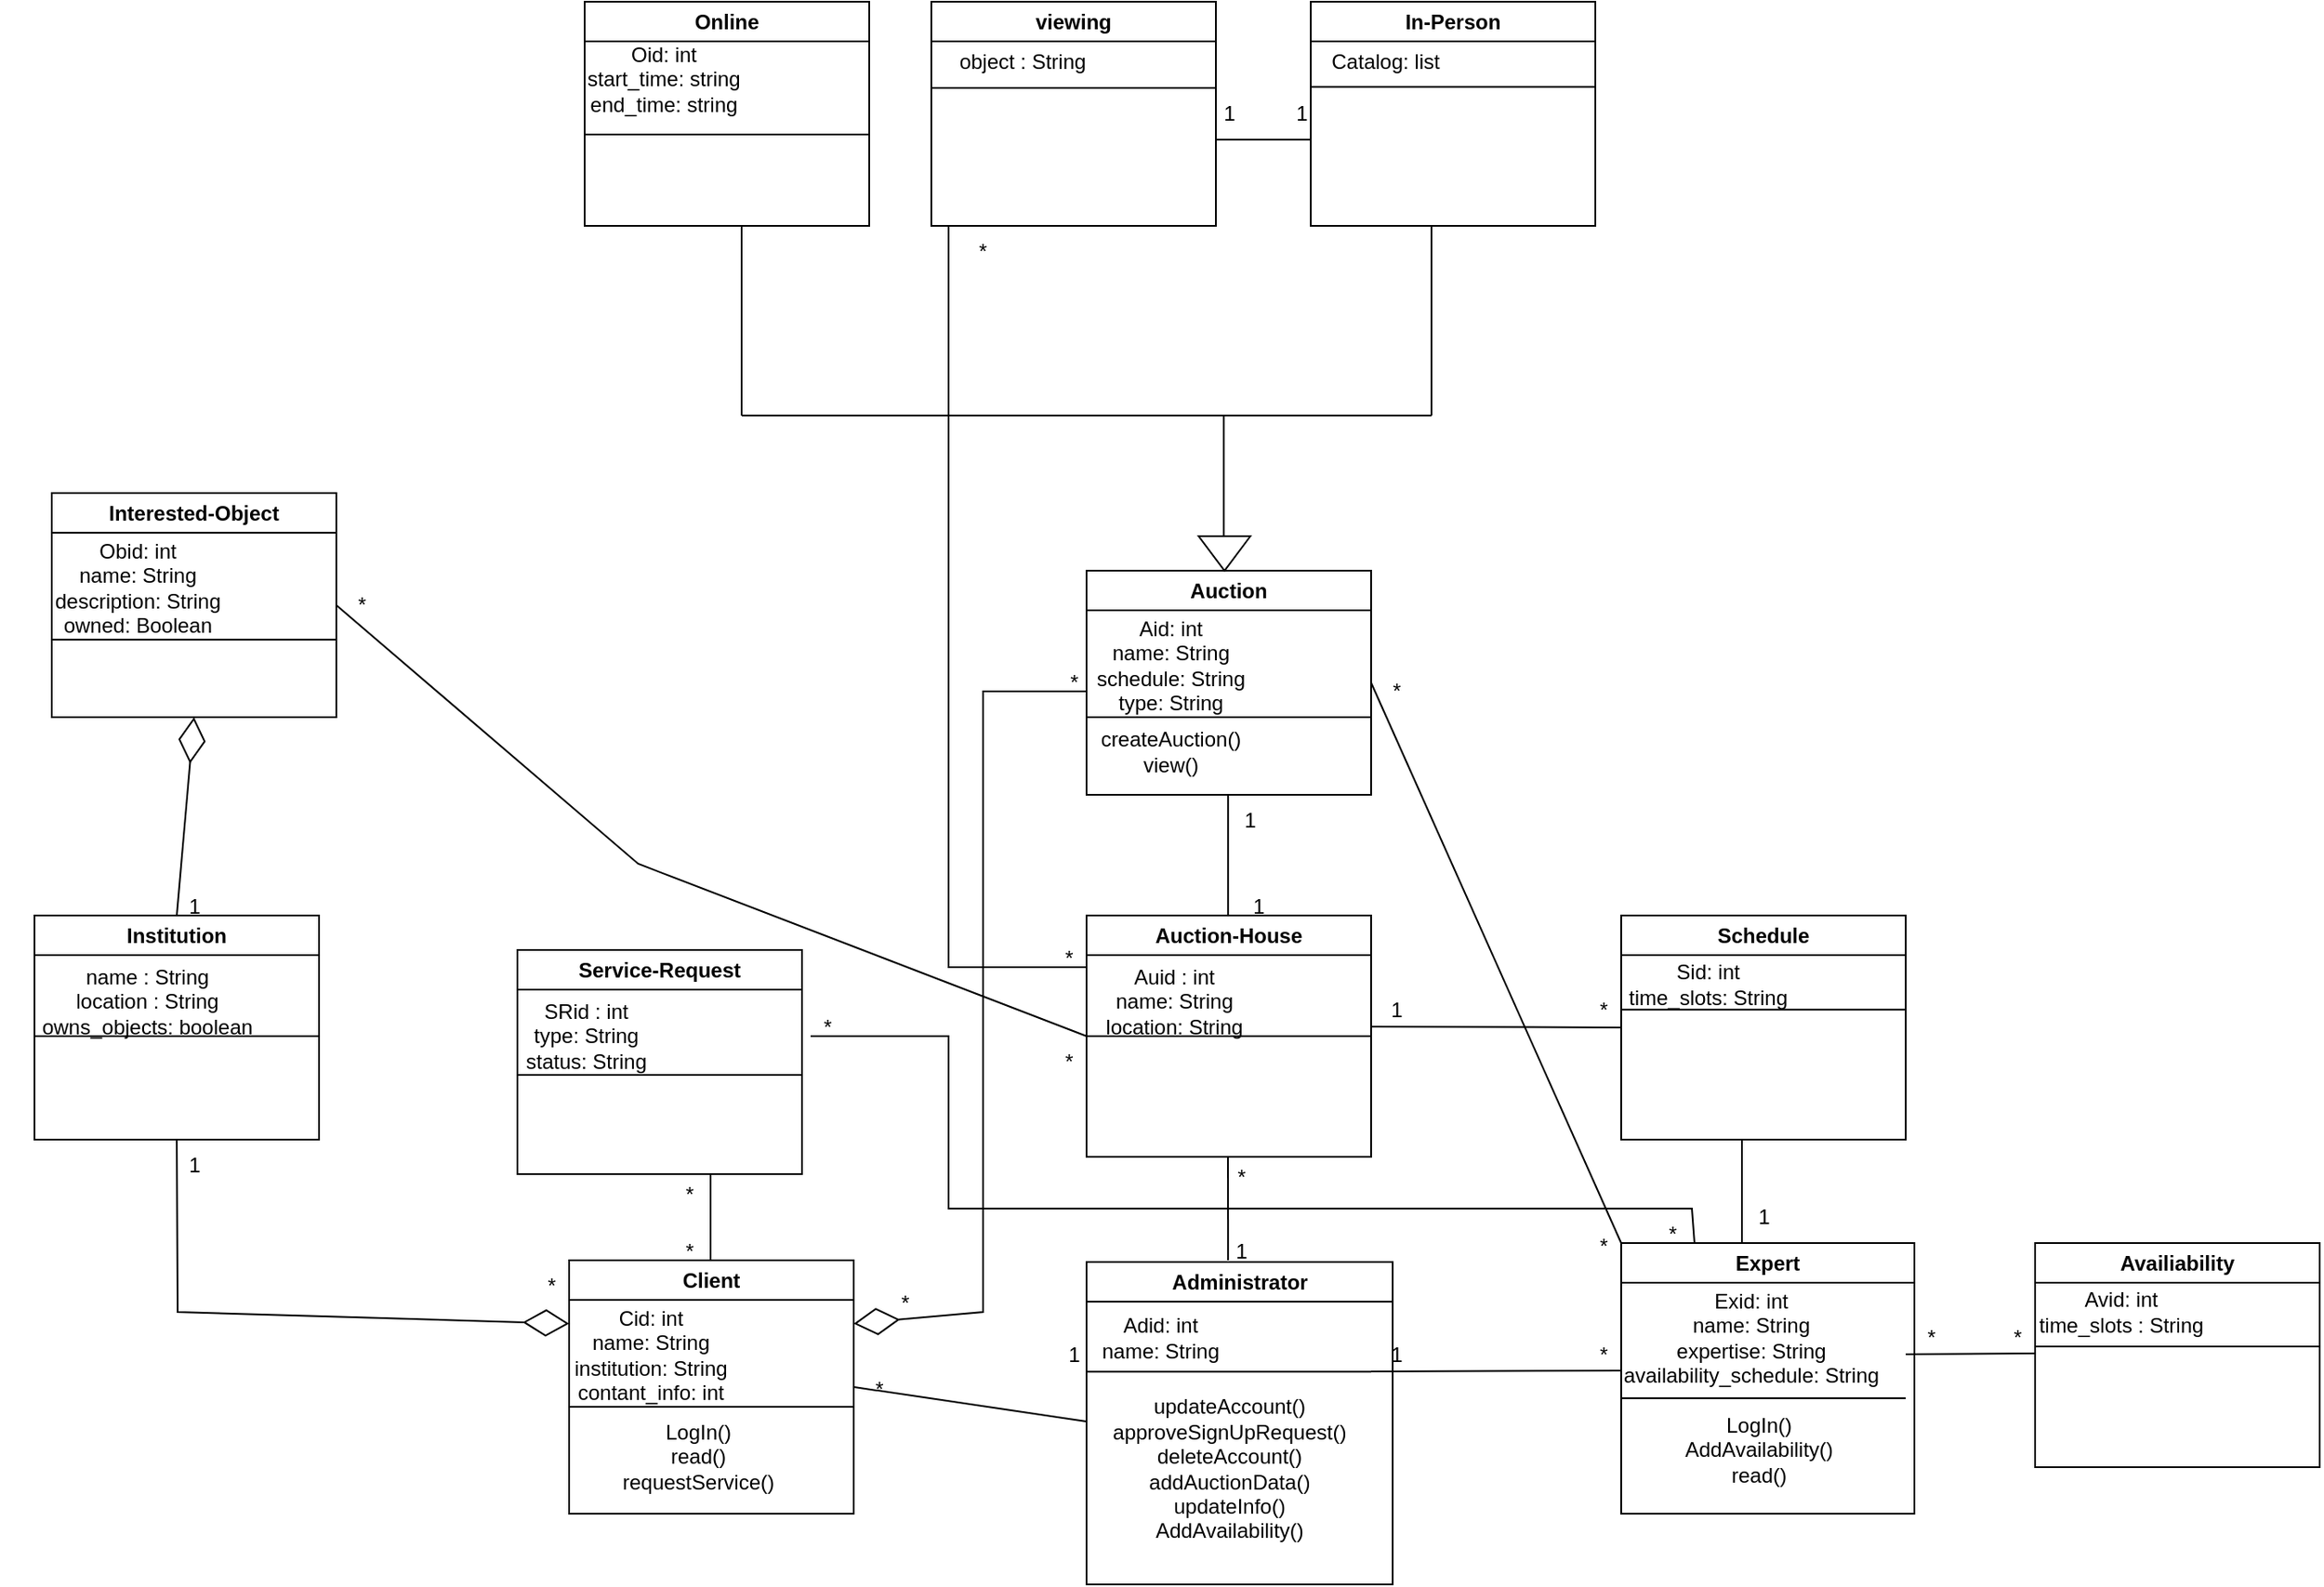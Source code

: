<mxfile version="26.0.16">
  <diagram name="Page-1" id="1u0bXLWwdKbNFYyK-Vdu">
    <mxGraphModel dx="2141" dy="997" grid="1" gridSize="10" guides="1" tooltips="1" connect="1" arrows="1" fold="1" page="1" pageScale="1" pageWidth="1700" pageHeight="1100" math="0" shadow="0">
      <root>
        <mxCell id="0" />
        <mxCell id="1" parent="0" />
        <mxCell id="QZLf1c5xowND6YFxL0pv-1" value="Auction" style="swimlane;whiteSpace=wrap;html=1;" parent="1" vertex="1">
          <mxGeometry x="800" y="452" width="165" height="130" as="geometry" />
        </mxCell>
        <mxCell id="QZLf1c5xowND6YFxL0pv-48" value="Aid: int&lt;div&gt;name: String&lt;/div&gt;&lt;div&gt;schedule: String&lt;/div&gt;&lt;div&gt;type: String&lt;/div&gt;" style="text;html=1;align=center;verticalAlign=middle;whiteSpace=wrap;rounded=0;" parent="QZLf1c5xowND6YFxL0pv-1" vertex="1">
          <mxGeometry x="-20" y="25" width="137.5" height="60" as="geometry" />
        </mxCell>
        <mxCell id="QZLf1c5xowND6YFxL0pv-92" value="*" style="text;html=1;align=center;verticalAlign=middle;whiteSpace=wrap;rounded=0;" parent="QZLf1c5xowND6YFxL0pv-1" vertex="1">
          <mxGeometry x="-37.5" y="50" width="60" height="30" as="geometry" />
        </mxCell>
        <mxCell id="PiHvi__B2upB0cJjWYUh-1" value="" style="endArrow=none;html=1;rounded=0;entryX=0.25;entryY=1;entryDx=0;entryDy=0;" edge="1" parent="QZLf1c5xowND6YFxL0pv-1" target="QZLf1c5xowND6YFxL0pv-91">
          <mxGeometry width="50" height="50" relative="1" as="geometry">
            <mxPoint y="85" as="sourcePoint" />
            <mxPoint x="151" y="85.32" as="targetPoint" />
          </mxGeometry>
        </mxCell>
        <mxCell id="PiHvi__B2upB0cJjWYUh-16" value="createAuction()&lt;div&gt;view()&lt;/div&gt;" style="text;html=1;align=center;verticalAlign=middle;whiteSpace=wrap;rounded=0;" vertex="1" parent="QZLf1c5xowND6YFxL0pv-1">
          <mxGeometry x="3.75" y="80" width="90" height="50" as="geometry" />
        </mxCell>
        <mxCell id="QZLf1c5xowND6YFxL0pv-2" value="Auction-House" style="swimlane;whiteSpace=wrap;html=1;" parent="1" vertex="1">
          <mxGeometry x="800" y="652" width="165" height="140" as="geometry" />
        </mxCell>
        <mxCell id="QZLf1c5xowND6YFxL0pv-52" value="Auid : int&lt;div&gt;name: String&lt;/div&gt;&lt;div&gt;location: String&lt;/div&gt;" style="text;html=1;align=center;verticalAlign=middle;whiteSpace=wrap;rounded=0;" parent="QZLf1c5xowND6YFxL0pv-2" vertex="1">
          <mxGeometry x="-4" y="20" width="110" height="60" as="geometry" />
        </mxCell>
        <mxCell id="PiHvi__B2upB0cJjWYUh-15" value="" style="endArrow=none;html=1;rounded=0;entryX=0.25;entryY=1;entryDx=0;entryDy=0;" edge="1" parent="QZLf1c5xowND6YFxL0pv-2">
          <mxGeometry width="50" height="50" relative="1" as="geometry">
            <mxPoint y="70" as="sourcePoint" />
            <mxPoint x="165" y="70" as="targetPoint" />
          </mxGeometry>
        </mxCell>
        <mxCell id="QZLf1c5xowND6YFxL0pv-3" value="Administrator" style="swimlane;whiteSpace=wrap;html=1;" parent="1" vertex="1">
          <mxGeometry x="800" y="853" width="177.5" height="187" as="geometry" />
        </mxCell>
        <mxCell id="QZLf1c5xowND6YFxL0pv-55" value="Adid: int&lt;div&gt;name: String&lt;/div&gt;" style="text;html=1;align=center;verticalAlign=middle;whiteSpace=wrap;rounded=0;" parent="QZLf1c5xowND6YFxL0pv-3" vertex="1">
          <mxGeometry x="-9" y="29" width="104" height="30" as="geometry" />
        </mxCell>
        <mxCell id="QZLf1c5xowND6YFxL0pv-69" value="1" style="text;html=1;align=center;verticalAlign=middle;whiteSpace=wrap;rounded=0;" parent="QZLf1c5xowND6YFxL0pv-3" vertex="1">
          <mxGeometry x="-37.5" y="39" width="60" height="30" as="geometry" />
        </mxCell>
        <mxCell id="PiHvi__B2upB0cJjWYUh-8" value="" style="endArrow=none;html=1;rounded=0;entryX=0.25;entryY=1;entryDx=0;entryDy=0;" edge="1" parent="QZLf1c5xowND6YFxL0pv-3">
          <mxGeometry width="50" height="50" relative="1" as="geometry">
            <mxPoint y="63.68" as="sourcePoint" />
            <mxPoint x="165" y="63.68" as="targetPoint" />
          </mxGeometry>
        </mxCell>
        <mxCell id="PiHvi__B2upB0cJjWYUh-17" value="updateAccount()&lt;br&gt;&lt;div&gt;approveSignUpRequest()&lt;/div&gt;&lt;div&gt;deleteAccount()&lt;/div&gt;&lt;div&gt;addAuctionData()&lt;/div&gt;&lt;div&gt;updateInfo()&lt;/div&gt;&lt;div&gt;AddAvailability()&lt;/div&gt;" style="text;html=1;align=center;verticalAlign=middle;whiteSpace=wrap;rounded=0;" vertex="1" parent="QZLf1c5xowND6YFxL0pv-3">
          <mxGeometry x="-12.5" y="70" width="190" height="100" as="geometry" />
        </mxCell>
        <mxCell id="QZLf1c5xowND6YFxL0pv-6" value="Online" style="swimlane;whiteSpace=wrap;html=1;" parent="1" vertex="1">
          <mxGeometry x="509" y="122" width="165" height="130" as="geometry" />
        </mxCell>
        <mxCell id="QZLf1c5xowND6YFxL0pv-43" value="Oid: int&lt;div&gt;start_time: string&lt;/div&gt;&lt;div&gt;end_time: string&lt;/div&gt;" style="text;html=1;align=center;verticalAlign=middle;whiteSpace=wrap;rounded=0;" parent="QZLf1c5xowND6YFxL0pv-6" vertex="1">
          <mxGeometry x="-34" y="10" width="160" height="70" as="geometry" />
        </mxCell>
        <mxCell id="PiHvi__B2upB0cJjWYUh-2" value="" style="endArrow=none;html=1;rounded=0;entryX=0.25;entryY=1;entryDx=0;entryDy=0;" edge="1" parent="QZLf1c5xowND6YFxL0pv-6">
          <mxGeometry width="50" height="50" relative="1" as="geometry">
            <mxPoint y="77" as="sourcePoint" />
            <mxPoint x="165" y="77" as="targetPoint" />
          </mxGeometry>
        </mxCell>
        <mxCell id="QZLf1c5xowND6YFxL0pv-7" value="In-Person" style="swimlane;whiteSpace=wrap;html=1;" parent="1" vertex="1">
          <mxGeometry x="930" y="122" width="165" height="130" as="geometry" />
        </mxCell>
        <mxCell id="QZLf1c5xowND6YFxL0pv-45" value="Catalog: list" style="text;html=1;align=center;verticalAlign=middle;whiteSpace=wrap;rounded=0;" parent="QZLf1c5xowND6YFxL0pv-7" vertex="1">
          <mxGeometry x="-24" y="20" width="135" height="30" as="geometry" />
        </mxCell>
        <mxCell id="PiHvi__B2upB0cJjWYUh-4" value="" style="endArrow=none;html=1;rounded=0;entryX=0.25;entryY=1;entryDx=0;entryDy=0;" edge="1" parent="QZLf1c5xowND6YFxL0pv-7">
          <mxGeometry width="50" height="50" relative="1" as="geometry">
            <mxPoint y="49.35" as="sourcePoint" />
            <mxPoint x="165" y="49.35" as="targetPoint" />
          </mxGeometry>
        </mxCell>
        <mxCell id="QZLf1c5xowND6YFxL0pv-8" value="" style="endArrow=none;html=1;rounded=0;" parent="1" edge="1">
          <mxGeometry width="50" height="50" relative="1" as="geometry">
            <mxPoint x="882.08" y="652" as="sourcePoint" />
            <mxPoint x="882.08" y="582" as="targetPoint" />
          </mxGeometry>
        </mxCell>
        <mxCell id="QZLf1c5xowND6YFxL0pv-9" value="" style="endArrow=none;html=1;rounded=0;" parent="1" edge="1">
          <mxGeometry width="50" height="50" relative="1" as="geometry">
            <mxPoint x="882.08" y="852" as="sourcePoint" />
            <mxPoint x="882" y="792" as="targetPoint" />
          </mxGeometry>
        </mxCell>
        <mxCell id="QZLf1c5xowND6YFxL0pv-10" value="" style="verticalLabelPosition=bottom;verticalAlign=top;html=1;shape=mxgraph.basic.acute_triangle;dx=0.5;rotation=-180;" parent="1" vertex="1">
          <mxGeometry x="865" y="432" width="30" height="20" as="geometry" />
        </mxCell>
        <mxCell id="QZLf1c5xowND6YFxL0pv-13" value="" style="endArrow=none;html=1;rounded=0;" parent="1" edge="1">
          <mxGeometry width="50" height="50" relative="1" as="geometry">
            <mxPoint x="600" y="362" as="sourcePoint" />
            <mxPoint x="1000" y="362" as="targetPoint" />
          </mxGeometry>
        </mxCell>
        <mxCell id="QZLf1c5xowND6YFxL0pv-14" value="" style="endArrow=none;html=1;rounded=0;" parent="1" edge="1">
          <mxGeometry width="50" height="50" relative="1" as="geometry">
            <mxPoint x="600" y="362" as="sourcePoint" />
            <mxPoint x="600" y="252" as="targetPoint" />
          </mxGeometry>
        </mxCell>
        <mxCell id="QZLf1c5xowND6YFxL0pv-15" value="" style="endArrow=none;html=1;rounded=0;" parent="1" edge="1">
          <mxGeometry width="50" height="50" relative="1" as="geometry">
            <mxPoint x="1000" y="362" as="sourcePoint" />
            <mxPoint x="1000" y="252" as="targetPoint" />
          </mxGeometry>
        </mxCell>
        <mxCell id="QZLf1c5xowND6YFxL0pv-16" value="" style="endArrow=none;html=1;rounded=0;" parent="1" edge="1">
          <mxGeometry width="50" height="50" relative="1" as="geometry">
            <mxPoint x="879.58" y="432" as="sourcePoint" />
            <mxPoint x="879.58" y="362" as="targetPoint" />
          </mxGeometry>
        </mxCell>
        <mxCell id="QZLf1c5xowND6YFxL0pv-17" value="Schedule" style="swimlane;whiteSpace=wrap;html=1;" parent="1" vertex="1">
          <mxGeometry x="1110" y="652" width="165" height="130" as="geometry" />
        </mxCell>
        <mxCell id="QZLf1c5xowND6YFxL0pv-54" value="Sid: int&lt;div&gt;time_slots: String&lt;/div&gt;" style="text;html=1;align=center;verticalAlign=middle;resizable=0;points=[];autosize=1;strokeColor=none;fillColor=none;" parent="QZLf1c5xowND6YFxL0pv-17" vertex="1">
          <mxGeometry x="-10" y="20" width="120" height="40" as="geometry" />
        </mxCell>
        <mxCell id="PiHvi__B2upB0cJjWYUh-9" value="" style="endArrow=none;html=1;rounded=0;entryX=0.25;entryY=1;entryDx=0;entryDy=0;" edge="1" parent="QZLf1c5xowND6YFxL0pv-17">
          <mxGeometry width="50" height="50" relative="1" as="geometry">
            <mxPoint y="54.68" as="sourcePoint" />
            <mxPoint x="165" y="54.68" as="targetPoint" />
          </mxGeometry>
        </mxCell>
        <mxCell id="QZLf1c5xowND6YFxL0pv-18" value="Expert" style="swimlane;whiteSpace=wrap;html=1;" parent="1" vertex="1">
          <mxGeometry x="1110" y="842" width="170" height="157" as="geometry" />
        </mxCell>
        <mxCell id="QZLf1c5xowND6YFxL0pv-56" value="Exid: int&lt;div&gt;name: String&lt;/div&gt;&lt;div&gt;expertise: String&lt;/div&gt;&lt;div&gt;availability_schedule: String&lt;/div&gt;" style="text;html=1;align=center;verticalAlign=middle;resizable=0;points=[];autosize=1;strokeColor=none;fillColor=none;" parent="QZLf1c5xowND6YFxL0pv-18" vertex="1">
          <mxGeometry x="-10" y="20" width="170" height="70" as="geometry" />
        </mxCell>
        <mxCell id="QZLf1c5xowND6YFxL0pv-74" value="*" style="text;html=1;align=center;verticalAlign=middle;whiteSpace=wrap;rounded=0;" parent="QZLf1c5xowND6YFxL0pv-18" vertex="1">
          <mxGeometry x="-40" y="50" width="60" height="30" as="geometry" />
        </mxCell>
        <mxCell id="PiHvi__B2upB0cJjWYUh-12" value="" style="endArrow=none;html=1;rounded=0;entryX=0.25;entryY=1;entryDx=0;entryDy=0;" edge="1" parent="QZLf1c5xowND6YFxL0pv-18">
          <mxGeometry width="50" height="50" relative="1" as="geometry">
            <mxPoint y="90.0" as="sourcePoint" />
            <mxPoint x="165" y="90.0" as="targetPoint" />
          </mxGeometry>
        </mxCell>
        <mxCell id="PiHvi__B2upB0cJjWYUh-18" value="LogIn()&lt;div&gt;AddAvailability()&lt;/div&gt;&lt;div&gt;read()&lt;/div&gt;&lt;div&gt;&lt;br&gt;&lt;/div&gt;" style="text;html=1;align=center;verticalAlign=middle;whiteSpace=wrap;rounded=0;" vertex="1" parent="QZLf1c5xowND6YFxL0pv-18">
          <mxGeometry x="-10" y="97" width="180" height="60" as="geometry" />
        </mxCell>
        <mxCell id="QZLf1c5xowND6YFxL0pv-19" value="Availiability" style="swimlane;whiteSpace=wrap;html=1;" parent="1" vertex="1">
          <mxGeometry x="1350" y="842" width="165" height="130" as="geometry" />
        </mxCell>
        <mxCell id="QZLf1c5xowND6YFxL0pv-57" value="Avid: int&lt;div&gt;time_slots : String&lt;/div&gt;" style="text;html=1;align=center;verticalAlign=middle;whiteSpace=wrap;rounded=0;" parent="QZLf1c5xowND6YFxL0pv-19" vertex="1">
          <mxGeometry y="20" width="100" height="40" as="geometry" />
        </mxCell>
        <mxCell id="PiHvi__B2upB0cJjWYUh-14" value="" style="endArrow=none;html=1;rounded=0;entryX=0.25;entryY=1;entryDx=0;entryDy=0;" edge="1" parent="QZLf1c5xowND6YFxL0pv-19">
          <mxGeometry width="50" height="50" relative="1" as="geometry">
            <mxPoint y="60.0" as="sourcePoint" />
            <mxPoint x="165" y="60.0" as="targetPoint" />
          </mxGeometry>
        </mxCell>
        <mxCell id="QZLf1c5xowND6YFxL0pv-20" value="" style="endArrow=none;html=1;rounded=0;entryX=0;entryY=0.5;entryDx=0;entryDy=0;exitX=1;exitY=0.5;exitDx=0;exitDy=0;" parent="1" source="QZLf1c5xowND6YFxL0pv-28" edge="1">
          <mxGeometry width="50" height="50" relative="1" as="geometry">
            <mxPoint x="665" y="922" as="sourcePoint" />
            <mxPoint x="800.0" y="945.5" as="targetPoint" />
          </mxGeometry>
        </mxCell>
        <mxCell id="QZLf1c5xowND6YFxL0pv-21" value="" style="endArrow=none;html=1;rounded=0;entryX=0.25;entryY=0;entryDx=0;entryDy=0;" parent="1" target="QZLf1c5xowND6YFxL0pv-18" edge="1">
          <mxGeometry width="50" height="50" relative="1" as="geometry">
            <mxPoint x="640" y="722" as="sourcePoint" />
            <mxPoint x="1140" y="812" as="targetPoint" />
            <Array as="points">
              <mxPoint x="720" y="722" />
              <mxPoint x="720" y="822" />
              <mxPoint x="1151" y="822" />
            </Array>
          </mxGeometry>
        </mxCell>
        <mxCell id="QZLf1c5xowND6YFxL0pv-22" value="" style="endArrow=none;html=1;rounded=0;" parent="1" edge="1">
          <mxGeometry width="50" height="50" relative="1" as="geometry">
            <mxPoint x="582" y="802" as="sourcePoint" />
            <mxPoint x="582.02" y="852" as="targetPoint" />
          </mxGeometry>
        </mxCell>
        <mxCell id="QZLf1c5xowND6YFxL0pv-23" value="" style="endArrow=none;html=1;rounded=0;" parent="1" edge="1">
          <mxGeometry width="50" height="50" relative="1" as="geometry">
            <mxPoint x="1180" y="842" as="sourcePoint" />
            <mxPoint x="1180" y="782" as="targetPoint" />
          </mxGeometry>
        </mxCell>
        <mxCell id="QZLf1c5xowND6YFxL0pv-24" value="" style="endArrow=none;html=1;rounded=0;" parent="1" edge="1">
          <mxGeometry width="50" height="50" relative="1" as="geometry">
            <mxPoint x="1275" y="906.44" as="sourcePoint" />
            <mxPoint x="1350" y="906" as="targetPoint" />
          </mxGeometry>
        </mxCell>
        <mxCell id="QZLf1c5xowND6YFxL0pv-25" value="" style="endArrow=none;html=1;rounded=0;" parent="1" edge="1">
          <mxGeometry width="50" height="50" relative="1" as="geometry">
            <mxPoint x="965" y="916.44" as="sourcePoint" />
            <mxPoint x="1110" y="916" as="targetPoint" />
          </mxGeometry>
        </mxCell>
        <mxCell id="QZLf1c5xowND6YFxL0pv-26" value="" style="endArrow=none;html=1;rounded=0;entryX=0;entryY=0.5;entryDx=0;entryDy=0;" parent="1" target="QZLf1c5xowND6YFxL0pv-17" edge="1">
          <mxGeometry width="50" height="50" relative="1" as="geometry">
            <mxPoint x="965" y="716.44" as="sourcePoint" />
            <mxPoint x="1055" y="716.44" as="targetPoint" />
          </mxGeometry>
        </mxCell>
        <mxCell id="QZLf1c5xowND6YFxL0pv-28" value="Client" style="swimlane;whiteSpace=wrap;html=1;" parent="1" vertex="1">
          <mxGeometry x="500" y="852" width="165" height="147" as="geometry" />
        </mxCell>
        <mxCell id="QZLf1c5xowND6YFxL0pv-58" value="Cid: int&lt;div&gt;name: String&lt;/div&gt;&lt;div&gt;institution: String&lt;/div&gt;&lt;div&gt;contant_info: int&lt;/div&gt;" style="text;html=1;align=center;verticalAlign=middle;whiteSpace=wrap;rounded=0;" parent="QZLf1c5xowND6YFxL0pv-28" vertex="1">
          <mxGeometry x="-5" y="25" width="105" height="60" as="geometry" />
        </mxCell>
        <mxCell id="PiHvi__B2upB0cJjWYUh-13" value="" style="endArrow=none;html=1;rounded=0;entryX=0.25;entryY=1;entryDx=0;entryDy=0;" edge="1" parent="QZLf1c5xowND6YFxL0pv-28">
          <mxGeometry width="50" height="50" relative="1" as="geometry">
            <mxPoint y="85.0" as="sourcePoint" />
            <mxPoint x="165" y="85.0" as="targetPoint" />
          </mxGeometry>
        </mxCell>
        <mxCell id="PiHvi__B2upB0cJjWYUh-19" value="LogIn()&lt;div&gt;read()&lt;/div&gt;&lt;div&gt;requestService()&lt;/div&gt;" style="text;html=1;align=center;verticalAlign=middle;whiteSpace=wrap;rounded=0;" vertex="1" parent="QZLf1c5xowND6YFxL0pv-28">
          <mxGeometry x="20" y="85" width="110" height="57" as="geometry" />
        </mxCell>
        <mxCell id="QZLf1c5xowND6YFxL0pv-29" value="Service-Request" style="swimlane;whiteSpace=wrap;html=1;" parent="1" vertex="1">
          <mxGeometry x="470" y="672" width="165" height="130" as="geometry" />
        </mxCell>
        <mxCell id="QZLf1c5xowND6YFxL0pv-50" value="SRid : int&lt;div&gt;type: String&lt;/div&gt;&lt;div&gt;status: String&lt;/div&gt;" style="text;html=1;align=center;verticalAlign=middle;whiteSpace=wrap;rounded=0;" parent="QZLf1c5xowND6YFxL0pv-29" vertex="1">
          <mxGeometry x="-50" y="20" width="180" height="60" as="geometry" />
        </mxCell>
        <mxCell id="PiHvi__B2upB0cJjWYUh-11" value="" style="endArrow=none;html=1;rounded=0;entryX=0.25;entryY=1;entryDx=0;entryDy=0;" edge="1" parent="QZLf1c5xowND6YFxL0pv-29">
          <mxGeometry width="50" height="50" relative="1" as="geometry">
            <mxPoint y="72.5" as="sourcePoint" />
            <mxPoint x="165" y="72.5" as="targetPoint" />
          </mxGeometry>
        </mxCell>
        <mxCell id="QZLf1c5xowND6YFxL0pv-30" value="" style="endArrow=diamondThin;endFill=0;endSize=24;html=1;rounded=0;entryX=1;entryY=0.25;entryDx=0;entryDy=0;" parent="1" target="QZLf1c5xowND6YFxL0pv-28" edge="1">
          <mxGeometry width="160" relative="1" as="geometry">
            <mxPoint x="800" y="522" as="sourcePoint" />
            <mxPoint x="680" y="882" as="targetPoint" />
            <Array as="points">
              <mxPoint x="740" y="522" />
              <mxPoint x="740" y="882" />
            </Array>
          </mxGeometry>
        </mxCell>
        <mxCell id="QZLf1c5xowND6YFxL0pv-31" value="Institution" style="swimlane;whiteSpace=wrap;html=1;" parent="1" vertex="1">
          <mxGeometry x="190" y="652" width="165" height="130" as="geometry" />
        </mxCell>
        <mxCell id="QZLf1c5xowND6YFxL0pv-51" value="name : String&lt;div&gt;location : String&lt;/div&gt;&lt;div&gt;owns_objects: boolean&lt;/div&gt;" style="text;html=1;align=center;verticalAlign=middle;whiteSpace=wrap;rounded=0;" parent="QZLf1c5xowND6YFxL0pv-31" vertex="1">
          <mxGeometry y="7.5" width="131" height="85" as="geometry" />
        </mxCell>
        <mxCell id="PiHvi__B2upB0cJjWYUh-10" value="" style="endArrow=none;html=1;rounded=0;entryX=0.25;entryY=1;entryDx=0;entryDy=0;" edge="1" parent="QZLf1c5xowND6YFxL0pv-31">
          <mxGeometry width="50" height="50" relative="1" as="geometry">
            <mxPoint y="70" as="sourcePoint" />
            <mxPoint x="165" y="70" as="targetPoint" />
          </mxGeometry>
        </mxCell>
        <mxCell id="QZLf1c5xowND6YFxL0pv-32" value="Interested-Object" style="swimlane;whiteSpace=wrap;html=1;" parent="1" vertex="1">
          <mxGeometry x="200" y="407" width="165" height="130" as="geometry" />
        </mxCell>
        <mxCell id="QZLf1c5xowND6YFxL0pv-49" value="Obid: int&lt;div&gt;name: String&lt;/div&gt;&lt;div&gt;description: String&lt;br&gt;owned: Boolean&lt;/div&gt;" style="text;html=1;align=center;verticalAlign=middle;whiteSpace=wrap;rounded=0;" parent="QZLf1c5xowND6YFxL0pv-32" vertex="1">
          <mxGeometry x="-30" y="25" width="160" height="60" as="geometry" />
        </mxCell>
        <mxCell id="PiHvi__B2upB0cJjWYUh-5" value="" style="endArrow=none;html=1;rounded=0;entryX=0.25;entryY=1;entryDx=0;entryDy=0;" edge="1" parent="QZLf1c5xowND6YFxL0pv-32">
          <mxGeometry width="50" height="50" relative="1" as="geometry">
            <mxPoint y="85" as="sourcePoint" />
            <mxPoint x="165" y="85" as="targetPoint" />
          </mxGeometry>
        </mxCell>
        <mxCell id="QZLf1c5xowND6YFxL0pv-33" value="" style="endArrow=diamondThin;endFill=0;endSize=24;html=1;rounded=0;exitX=0.5;exitY=1;exitDx=0;exitDy=0;entryX=0;entryY=0.25;entryDx=0;entryDy=0;" parent="1" source="QZLf1c5xowND6YFxL0pv-31" target="QZLf1c5xowND6YFxL0pv-28" edge="1">
          <mxGeometry width="160" relative="1" as="geometry">
            <mxPoint x="270" y="892" as="sourcePoint" />
            <mxPoint x="430" y="892" as="targetPoint" />
            <Array as="points">
              <mxPoint x="273" y="882" />
            </Array>
          </mxGeometry>
        </mxCell>
        <mxCell id="QZLf1c5xowND6YFxL0pv-34" value="" style="endArrow=diamondThin;endFill=0;endSize=24;html=1;rounded=0;exitX=0.5;exitY=0;exitDx=0;exitDy=0;entryX=0.5;entryY=1;entryDx=0;entryDy=0;" parent="1" source="QZLf1c5xowND6YFxL0pv-31" target="QZLf1c5xowND6YFxL0pv-32" edge="1">
          <mxGeometry width="160" relative="1" as="geometry">
            <mxPoint x="240" y="582" as="sourcePoint" />
            <mxPoint x="400" y="582" as="targetPoint" />
          </mxGeometry>
        </mxCell>
        <mxCell id="QZLf1c5xowND6YFxL0pv-35" value="viewing" style="swimlane;whiteSpace=wrap;html=1;" parent="1" vertex="1">
          <mxGeometry x="710" y="122" width="165" height="130" as="geometry" />
        </mxCell>
        <mxCell id="QZLf1c5xowND6YFxL0pv-44" value="object : String" style="text;html=1;align=center;verticalAlign=middle;whiteSpace=wrap;rounded=0;" parent="QZLf1c5xowND6YFxL0pv-35" vertex="1">
          <mxGeometry y="25" width="106" height="20" as="geometry" />
        </mxCell>
        <mxCell id="PiHvi__B2upB0cJjWYUh-3" value="" style="endArrow=none;html=1;rounded=0;entryX=0.25;entryY=1;entryDx=0;entryDy=0;" edge="1" parent="QZLf1c5xowND6YFxL0pv-35">
          <mxGeometry width="50" height="50" relative="1" as="geometry">
            <mxPoint y="50" as="sourcePoint" />
            <mxPoint x="165" y="50" as="targetPoint" />
          </mxGeometry>
        </mxCell>
        <mxCell id="QZLf1c5xowND6YFxL0pv-36" value="" style="endArrow=none;html=1;rounded=0;" parent="1" edge="1">
          <mxGeometry width="50" height="50" relative="1" as="geometry">
            <mxPoint x="875" y="202" as="sourcePoint" />
            <mxPoint x="930" y="202" as="targetPoint" />
          </mxGeometry>
        </mxCell>
        <mxCell id="QZLf1c5xowND6YFxL0pv-37" value="" style="endArrow=none;html=1;rounded=0;" parent="1" edge="1">
          <mxGeometry width="50" height="50" relative="1" as="geometry">
            <mxPoint x="800" y="682" as="sourcePoint" />
            <mxPoint x="720" y="252" as="targetPoint" />
            <Array as="points">
              <mxPoint x="720" y="682" />
            </Array>
          </mxGeometry>
        </mxCell>
        <mxCell id="QZLf1c5xowND6YFxL0pv-38" value="" style="endArrow=none;html=1;rounded=0;exitX=1;exitY=0.5;exitDx=0;exitDy=0;entryX=0;entryY=0.5;entryDx=0;entryDy=0;" parent="1" source="QZLf1c5xowND6YFxL0pv-32" target="QZLf1c5xowND6YFxL0pv-2" edge="1">
          <mxGeometry width="50" height="50" relative="1" as="geometry">
            <mxPoint x="480" y="497" as="sourcePoint" />
            <mxPoint x="480" y="387" as="targetPoint" />
            <Array as="points">
              <mxPoint x="540" y="622" />
            </Array>
          </mxGeometry>
        </mxCell>
        <mxCell id="QZLf1c5xowND6YFxL0pv-59" value="1" style="text;html=1;align=center;verticalAlign=middle;whiteSpace=wrap;rounded=0;" parent="1" vertex="1">
          <mxGeometry x="252.5" y="782" width="60" height="30" as="geometry" />
        </mxCell>
        <mxCell id="QZLf1c5xowND6YFxL0pv-60" value="1" style="text;html=1;align=center;verticalAlign=middle;whiteSpace=wrap;rounded=0;" parent="1" vertex="1">
          <mxGeometry x="252.5" y="632" width="60" height="30" as="geometry" />
        </mxCell>
        <mxCell id="QZLf1c5xowND6YFxL0pv-61" value="1" style="text;html=1;align=center;verticalAlign=middle;whiteSpace=wrap;rounded=0;" parent="1" vertex="1">
          <mxGeometry x="865" y="582" width="60" height="30" as="geometry" />
        </mxCell>
        <mxCell id="QZLf1c5xowND6YFxL0pv-62" value="1" style="text;html=1;align=center;verticalAlign=middle;whiteSpace=wrap;rounded=0;" parent="1" vertex="1">
          <mxGeometry x="870" y="632" width="60" height="30" as="geometry" />
        </mxCell>
        <mxCell id="QZLf1c5xowND6YFxL0pv-64" value="1" style="text;html=1;align=center;verticalAlign=middle;whiteSpace=wrap;rounded=0;" parent="1" vertex="1">
          <mxGeometry x="950" y="692" width="60" height="30" as="geometry" />
        </mxCell>
        <mxCell id="QZLf1c5xowND6YFxL0pv-65" value="1" style="text;html=1;align=center;verticalAlign=middle;whiteSpace=wrap;rounded=0;" parent="1" vertex="1">
          <mxGeometry x="1162.5" y="812" width="60" height="30" as="geometry" />
        </mxCell>
        <mxCell id="QZLf1c5xowND6YFxL0pv-66" value="1" style="text;html=1;align=center;verticalAlign=middle;whiteSpace=wrap;rounded=0;" parent="1" vertex="1">
          <mxGeometry x="950" y="892" width="60" height="30" as="geometry" />
        </mxCell>
        <mxCell id="QZLf1c5xowND6YFxL0pv-67" value="1" style="text;html=1;align=center;verticalAlign=middle;whiteSpace=wrap;rounded=0;" parent="1" vertex="1">
          <mxGeometry x="860" y="832" width="60" height="30" as="geometry" />
        </mxCell>
        <mxCell id="QZLf1c5xowND6YFxL0pv-70" value="*" style="text;html=1;align=center;verticalAlign=middle;whiteSpace=wrap;rounded=0;" parent="1" vertex="1">
          <mxGeometry x="460" y="852" width="60" height="30" as="geometry" />
        </mxCell>
        <mxCell id="QZLf1c5xowND6YFxL0pv-72" value="*" style="text;html=1;align=center;verticalAlign=middle;whiteSpace=wrap;rounded=0;" parent="1" vertex="1">
          <mxGeometry x="650" y="912" width="60" height="30" as="geometry" />
        </mxCell>
        <mxCell id="QZLf1c5xowND6YFxL0pv-73" value="*" style="text;html=1;align=center;verticalAlign=middle;whiteSpace=wrap;rounded=0;" parent="1" vertex="1">
          <mxGeometry x="665" y="862" width="60" height="30" as="geometry" />
        </mxCell>
        <mxCell id="QZLf1c5xowND6YFxL0pv-75" value="*" style="text;html=1;align=center;verticalAlign=middle;whiteSpace=wrap;rounded=0;" parent="1" vertex="1">
          <mxGeometry x="1310" y="882" width="60" height="30" as="geometry" />
        </mxCell>
        <mxCell id="QZLf1c5xowND6YFxL0pv-76" value="*" style="text;html=1;align=center;verticalAlign=middle;whiteSpace=wrap;rounded=0;" parent="1" vertex="1">
          <mxGeometry x="1260" y="882" width="60" height="30" as="geometry" />
        </mxCell>
        <mxCell id="QZLf1c5xowND6YFxL0pv-77" value="*" style="text;html=1;align=center;verticalAlign=middle;whiteSpace=wrap;rounded=0;" parent="1" vertex="1">
          <mxGeometry x="1070" y="692" width="60" height="30" as="geometry" />
        </mxCell>
        <mxCell id="QZLf1c5xowND6YFxL0pv-79" value="*" style="text;html=1;align=center;verticalAlign=middle;whiteSpace=wrap;rounded=0;" parent="1" vertex="1">
          <mxGeometry x="1110" y="822" width="60" height="30" as="geometry" />
        </mxCell>
        <mxCell id="QZLf1c5xowND6YFxL0pv-80" value="*" style="text;html=1;align=center;verticalAlign=middle;whiteSpace=wrap;rounded=0;" parent="1" vertex="1">
          <mxGeometry x="860" y="789" width="60" height="30" as="geometry" />
        </mxCell>
        <mxCell id="QZLf1c5xowND6YFxL0pv-82" value="*" style="text;html=1;align=center;verticalAlign=middle;whiteSpace=wrap;rounded=0;" parent="1" vertex="1">
          <mxGeometry x="540" y="799" width="60" height="30" as="geometry" />
        </mxCell>
        <mxCell id="QZLf1c5xowND6YFxL0pv-83" value="*" style="text;html=1;align=center;verticalAlign=middle;whiteSpace=wrap;rounded=0;" parent="1" vertex="1">
          <mxGeometry x="540" y="832" width="60" height="30" as="geometry" />
        </mxCell>
        <mxCell id="QZLf1c5xowND6YFxL0pv-84" value="*" style="text;html=1;align=center;verticalAlign=middle;whiteSpace=wrap;rounded=0;" parent="1" vertex="1">
          <mxGeometry x="620" y="702" width="60" height="30" as="geometry" />
        </mxCell>
        <mxCell id="QZLf1c5xowND6YFxL0pv-85" value="*" style="text;html=1;align=center;verticalAlign=middle;whiteSpace=wrap;rounded=0;" parent="1" vertex="1">
          <mxGeometry x="760" y="662" width="60" height="30" as="geometry" />
        </mxCell>
        <mxCell id="QZLf1c5xowND6YFxL0pv-86" value="*" style="text;html=1;align=center;verticalAlign=middle;whiteSpace=wrap;rounded=0;" parent="1" vertex="1">
          <mxGeometry x="760" y="722" width="60" height="30" as="geometry" />
        </mxCell>
        <mxCell id="QZLf1c5xowND6YFxL0pv-87" value="*" style="text;html=1;align=center;verticalAlign=middle;whiteSpace=wrap;rounded=0;" parent="1" vertex="1">
          <mxGeometry x="350" y="457" width="60" height="30" as="geometry" />
        </mxCell>
        <mxCell id="QZLf1c5xowND6YFxL0pv-88" value="*" style="text;html=1;align=center;verticalAlign=middle;whiteSpace=wrap;rounded=0;" parent="1" vertex="1">
          <mxGeometry x="710" y="252" width="60" height="30" as="geometry" />
        </mxCell>
        <mxCell id="QZLf1c5xowND6YFxL0pv-89" value="" style="endArrow=none;html=1;rounded=0;entryX=1;entryY=0.5;entryDx=0;entryDy=0;exitX=0;exitY=0;exitDx=0;exitDy=0;" parent="1" source="QZLf1c5xowND6YFxL0pv-18" target="QZLf1c5xowND6YFxL0pv-1" edge="1">
          <mxGeometry width="50" height="50" relative="1" as="geometry">
            <mxPoint x="1020" y="622" as="sourcePoint" />
            <mxPoint x="1070" y="572" as="targetPoint" />
          </mxGeometry>
        </mxCell>
        <mxCell id="QZLf1c5xowND6YFxL0pv-90" value="*" style="text;html=1;align=center;verticalAlign=middle;whiteSpace=wrap;rounded=0;" parent="1" vertex="1">
          <mxGeometry x="1070" y="829" width="60" height="30" as="geometry" />
        </mxCell>
        <mxCell id="QZLf1c5xowND6YFxL0pv-91" value="*" style="text;html=1;align=center;verticalAlign=middle;whiteSpace=wrap;rounded=0;" parent="1" vertex="1">
          <mxGeometry x="950" y="507" width="60" height="30" as="geometry" />
        </mxCell>
        <mxCell id="QZLf1c5xowND6YFxL0pv-94" value="1" style="text;html=1;align=center;verticalAlign=middle;whiteSpace=wrap;rounded=0;" parent="1" vertex="1">
          <mxGeometry x="852.5" y="172" width="60" height="30" as="geometry" />
        </mxCell>
        <mxCell id="QZLf1c5xowND6YFxL0pv-95" value="1" style="text;html=1;align=center;verticalAlign=middle;whiteSpace=wrap;rounded=0;" parent="1" vertex="1">
          <mxGeometry x="895" y="172" width="60" height="30" as="geometry" />
        </mxCell>
      </root>
    </mxGraphModel>
  </diagram>
</mxfile>
